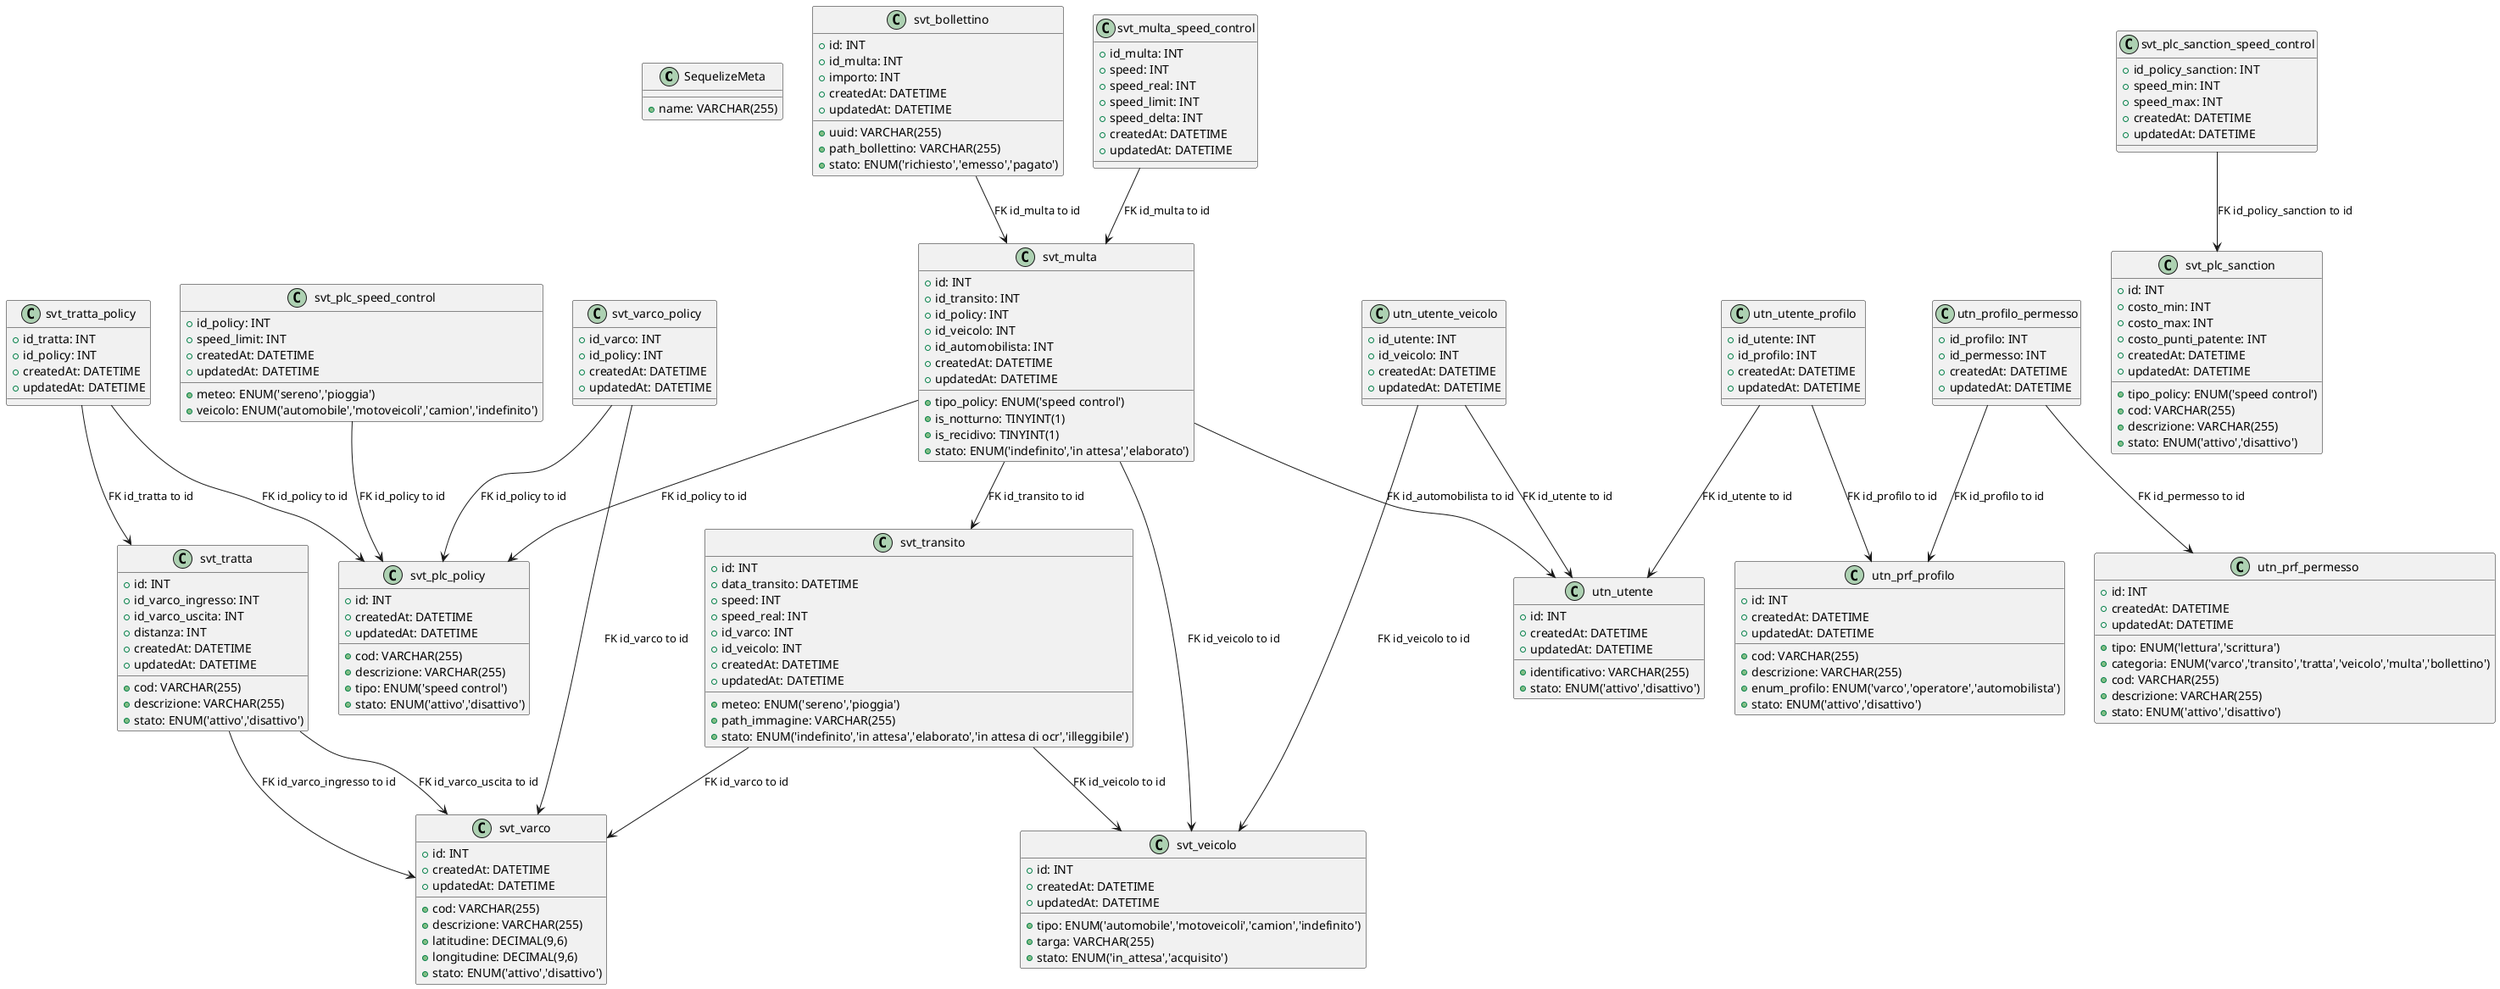 @startuml
class SequelizeMeta {
  + name: VARCHAR(255)
}
class svt_bollettino {
  + id: INT
  + id_multa: INT
  + uuid: VARCHAR(255)
  + importo: INT
  + path_bollettino: VARCHAR(255)
  + stato: ENUM('richiesto','emesso','pagato')
  + createdAt: DATETIME
  + updatedAt: DATETIME
}
class svt_multa {
  + id: INT
  + id_transito: INT
  + id_policy: INT
  + tipo_policy: ENUM('speed control')
  + id_veicolo: INT
  + id_automobilista: INT
  + is_notturno: TINYINT(1)
  + is_recidivo: TINYINT(1)
  + stato: ENUM('indefinito','in attesa','elaborato')
  + createdAt: DATETIME
  + updatedAt: DATETIME
}
class svt_multa_speed_control {
  + id_multa: INT
  + speed: INT
  + speed_real: INT
  + speed_limit: INT
  + speed_delta: INT
  + createdAt: DATETIME
  + updatedAt: DATETIME
}
class svt_plc_policy {
  + id: INT
  + cod: VARCHAR(255)
  + descrizione: VARCHAR(255)
  + tipo: ENUM('speed control')
  + stato: ENUM('attivo','disattivo')
  + createdAt: DATETIME
  + updatedAt: DATETIME
}
class svt_plc_sanction {
  + id: INT
  + tipo_policy: ENUM('speed control')
  + cod: VARCHAR(255)
  + descrizione: VARCHAR(255)
  + costo_min: INT
  + costo_max: INT
  + costo_punti_patente: INT
  + stato: ENUM('attivo','disattivo')
  + createdAt: DATETIME
  + updatedAt: DATETIME
}
class svt_plc_sanction_speed_control {
  + id_policy_sanction: INT
  + speed_min: INT
  + speed_max: INT
  + createdAt: DATETIME
  + updatedAt: DATETIME
}
class svt_plc_speed_control {
  + id_policy: INT
  + meteo: ENUM('sereno','pioggia')
  + veicolo: ENUM('automobile','motoveicoli','camion','indefinito')
  + speed_limit: INT
  + createdAt: DATETIME
  + updatedAt: DATETIME
}
class svt_transito {
  + id: INT
  + data_transito: DATETIME
  + speed: INT
  + speed_real: INT
  + id_varco: INT
  + meteo: ENUM('sereno','pioggia')
  + id_veicolo: INT
  + path_immagine: VARCHAR(255)
  + stato: ENUM('indefinito','in attesa','elaborato','in attesa di ocr','illeggibile')
  + createdAt: DATETIME
  + updatedAt: DATETIME
}
class svt_tratta {
  + id: INT
  + cod: VARCHAR(255)
  + descrizione: VARCHAR(255)
  + id_varco_ingresso: INT
  + id_varco_uscita: INT
  + distanza: INT
  + stato: ENUM('attivo','disattivo')
  + createdAt: DATETIME
  + updatedAt: DATETIME
}
class svt_tratta_policy {
  + id_tratta: INT
  + id_policy: INT
  + createdAt: DATETIME
  + updatedAt: DATETIME
}
class svt_varco {
  + id: INT
  + cod: VARCHAR(255)
  + descrizione: VARCHAR(255)
  + latitudine: DECIMAL(9,6)
  + longitudine: DECIMAL(9,6)
  + stato: ENUM('attivo','disattivo')
  + createdAt: DATETIME
  + updatedAt: DATETIME
}
class svt_varco_policy {
  + id_varco: INT
  + id_policy: INT
  + createdAt: DATETIME
  + updatedAt: DATETIME
}
class svt_veicolo {
  + id: INT
  + tipo: ENUM('automobile','motoveicoli','camion','indefinito')
  + targa: VARCHAR(255)
  + stato: ENUM('in_attesa','acquisito')
  + createdAt: DATETIME
  + updatedAt: DATETIME
}
class utn_prf_permesso {
  + id: INT
  + tipo: ENUM('lettura','scrittura')
  + categoria: ENUM('varco','transito','tratta','veicolo','multa','bollettino')
  + cod: VARCHAR(255)
  + descrizione: VARCHAR(255)
  + stato: ENUM('attivo','disattivo')
  + createdAt: DATETIME
  + updatedAt: DATETIME
}
class utn_prf_profilo {
  + id: INT
  + cod: VARCHAR(255)
  + descrizione: VARCHAR(255)
  + enum_profilo: ENUM('varco','operatore','automobilista')
  + stato: ENUM('attivo','disattivo')
  + createdAt: DATETIME
  + updatedAt: DATETIME
}
class utn_profilo_permesso {
  + id_profilo: INT
  + id_permesso: INT
  + createdAt: DATETIME
  + updatedAt: DATETIME
}
class utn_utente {
  + id: INT
  + identificativo: VARCHAR(255)
  + stato: ENUM('attivo','disattivo')
  + createdAt: DATETIME
  + updatedAt: DATETIME
}
class utn_utente_profilo {
  + id_utente: INT
  + id_profilo: INT
  + createdAt: DATETIME
  + updatedAt: DATETIME
}
class utn_utente_veicolo {
  + id_utente: INT
  + id_veicolo: INT
  + createdAt: DATETIME
  + updatedAt: DATETIME
}
svt_bollettino --> svt_multa : FK id_multa to id
svt_multa --> svt_transito : FK id_transito to id
svt_multa --> svt_plc_policy : FK id_policy to id
svt_multa --> svt_veicolo : FK id_veicolo to id
svt_multa --> utn_utente : FK id_automobilista to id
svt_multa_speed_control --> svt_multa : FK id_multa to id
svt_plc_sanction_speed_control --> svt_plc_sanction : FK id_policy_sanction to id
svt_plc_speed_control --> svt_plc_policy : FK id_policy to id
svt_transito --> svt_varco : FK id_varco to id
svt_transito --> svt_veicolo : FK id_veicolo to id
svt_tratta --> svt_varco : FK id_varco_ingresso to id
svt_tratta --> svt_varco : FK id_varco_uscita to id
svt_tratta_policy --> svt_tratta : FK id_tratta to id
svt_tratta_policy --> svt_plc_policy : FK id_policy to id
svt_varco_policy --> svt_varco : FK id_varco to id
svt_varco_policy --> svt_plc_policy : FK id_policy to id
utn_profilo_permesso --> utn_prf_profilo : FK id_profilo to id
utn_profilo_permesso --> utn_prf_permesso : FK id_permesso to id
utn_utente_profilo --> utn_utente : FK id_utente to id
utn_utente_profilo --> utn_prf_profilo : FK id_profilo to id
utn_utente_veicolo --> utn_utente : FK id_utente to id
utn_utente_veicolo --> svt_veicolo : FK id_veicolo to id
@enduml